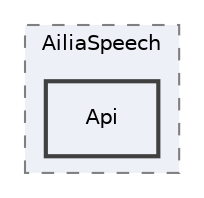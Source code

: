digraph "Api"
{
 // LATEX_PDF_SIZE
  edge [fontname="Helvetica",fontsize="10",labelfontname="Helvetica",labelfontsize="10"];
  node [fontname="Helvetica",fontsize="10",shape=record];
  compound=true
  subgraph clusterdir_b73255578c07b7513ba3cd9bf7cadc78 {
    graph [ bgcolor="#edf0f7", pencolor="grey50", style="filled,dashed,", label="AiliaSpeech", fontname="Helvetica", fontsize="10", URL="dir_b73255578c07b7513ba3cd9bf7cadc78.html"]
  dir_17d53f9bbd04a6e2ba398ae8ef05be97 [shape=box, label="Api", style="filled,bold,", fillcolor="#edf0f7", color="grey25", URL="dir_17d53f9bbd04a6e2ba398ae8ef05be97.html"];
  }
}
